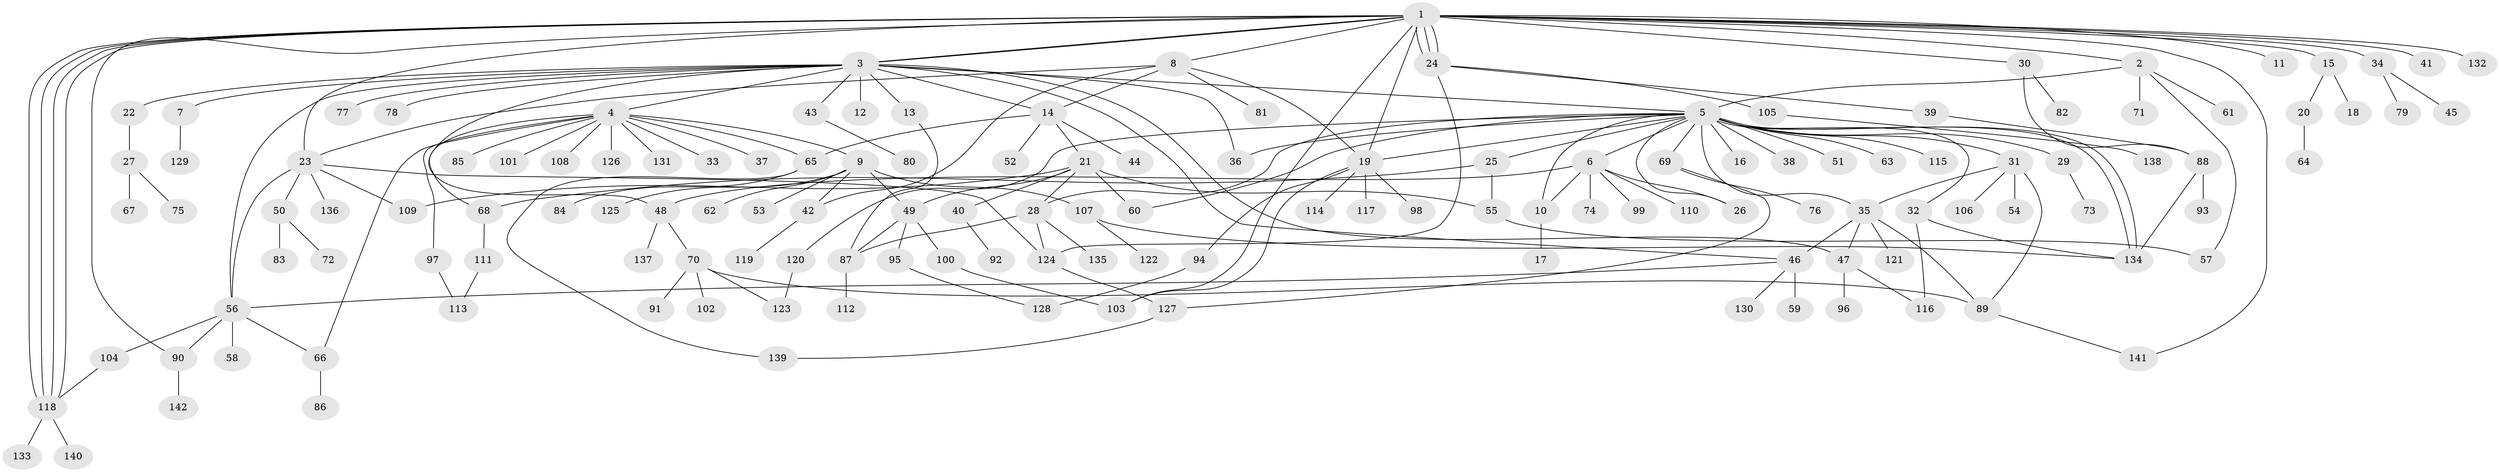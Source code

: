 // Generated by graph-tools (version 1.1) at 2025/26/03/09/25 03:26:04]
// undirected, 142 vertices, 193 edges
graph export_dot {
graph [start="1"]
  node [color=gray90,style=filled];
  1;
  2;
  3;
  4;
  5;
  6;
  7;
  8;
  9;
  10;
  11;
  12;
  13;
  14;
  15;
  16;
  17;
  18;
  19;
  20;
  21;
  22;
  23;
  24;
  25;
  26;
  27;
  28;
  29;
  30;
  31;
  32;
  33;
  34;
  35;
  36;
  37;
  38;
  39;
  40;
  41;
  42;
  43;
  44;
  45;
  46;
  47;
  48;
  49;
  50;
  51;
  52;
  53;
  54;
  55;
  56;
  57;
  58;
  59;
  60;
  61;
  62;
  63;
  64;
  65;
  66;
  67;
  68;
  69;
  70;
  71;
  72;
  73;
  74;
  75;
  76;
  77;
  78;
  79;
  80;
  81;
  82;
  83;
  84;
  85;
  86;
  87;
  88;
  89;
  90;
  91;
  92;
  93;
  94;
  95;
  96;
  97;
  98;
  99;
  100;
  101;
  102;
  103;
  104;
  105;
  106;
  107;
  108;
  109;
  110;
  111;
  112;
  113;
  114;
  115;
  116;
  117;
  118;
  119;
  120;
  121;
  122;
  123;
  124;
  125;
  126;
  127;
  128;
  129;
  130;
  131;
  132;
  133;
  134;
  135;
  136;
  137;
  138;
  139;
  140;
  141;
  142;
  1 -- 2;
  1 -- 3;
  1 -- 3;
  1 -- 8;
  1 -- 11;
  1 -- 15;
  1 -- 19;
  1 -- 23;
  1 -- 24;
  1 -- 24;
  1 -- 24;
  1 -- 30;
  1 -- 34;
  1 -- 41;
  1 -- 90;
  1 -- 103;
  1 -- 118;
  1 -- 118;
  1 -- 118;
  1 -- 118;
  1 -- 132;
  1 -- 141;
  2 -- 5;
  2 -- 57;
  2 -- 61;
  2 -- 71;
  3 -- 4;
  3 -- 5;
  3 -- 7;
  3 -- 12;
  3 -- 13;
  3 -- 14;
  3 -- 22;
  3 -- 36;
  3 -- 43;
  3 -- 46;
  3 -- 47;
  3 -- 48;
  3 -- 56;
  3 -- 77;
  3 -- 78;
  4 -- 9;
  4 -- 33;
  4 -- 37;
  4 -- 65;
  4 -- 66;
  4 -- 68;
  4 -- 85;
  4 -- 97;
  4 -- 101;
  4 -- 108;
  4 -- 126;
  4 -- 131;
  5 -- 6;
  5 -- 10;
  5 -- 16;
  5 -- 19;
  5 -- 25;
  5 -- 26;
  5 -- 28;
  5 -- 29;
  5 -- 31;
  5 -- 32;
  5 -- 35;
  5 -- 36;
  5 -- 38;
  5 -- 51;
  5 -- 60;
  5 -- 63;
  5 -- 69;
  5 -- 115;
  5 -- 120;
  5 -- 134;
  5 -- 134;
  6 -- 10;
  6 -- 26;
  6 -- 48;
  6 -- 74;
  6 -- 99;
  6 -- 110;
  7 -- 129;
  8 -- 14;
  8 -- 19;
  8 -- 23;
  8 -- 42;
  8 -- 81;
  9 -- 42;
  9 -- 49;
  9 -- 53;
  9 -- 62;
  9 -- 107;
  9 -- 125;
  10 -- 17;
  13 -- 87;
  14 -- 21;
  14 -- 44;
  14 -- 52;
  14 -- 65;
  15 -- 18;
  15 -- 20;
  19 -- 94;
  19 -- 98;
  19 -- 103;
  19 -- 114;
  19 -- 117;
  20 -- 64;
  21 -- 28;
  21 -- 40;
  21 -- 49;
  21 -- 55;
  21 -- 60;
  21 -- 109;
  22 -- 27;
  23 -- 50;
  23 -- 56;
  23 -- 109;
  23 -- 124;
  23 -- 136;
  24 -- 39;
  24 -- 105;
  24 -- 124;
  25 -- 55;
  25 -- 68;
  27 -- 67;
  27 -- 75;
  28 -- 87;
  28 -- 124;
  28 -- 135;
  29 -- 73;
  30 -- 82;
  30 -- 88;
  31 -- 35;
  31 -- 54;
  31 -- 89;
  31 -- 106;
  32 -- 116;
  32 -- 134;
  34 -- 45;
  34 -- 79;
  35 -- 46;
  35 -- 47;
  35 -- 89;
  35 -- 121;
  39 -- 88;
  40 -- 92;
  42 -- 119;
  43 -- 80;
  46 -- 56;
  46 -- 59;
  46 -- 130;
  47 -- 96;
  47 -- 116;
  48 -- 70;
  48 -- 137;
  49 -- 87;
  49 -- 95;
  49 -- 100;
  50 -- 72;
  50 -- 83;
  55 -- 57;
  56 -- 58;
  56 -- 66;
  56 -- 90;
  56 -- 104;
  65 -- 84;
  65 -- 139;
  66 -- 86;
  68 -- 111;
  69 -- 76;
  69 -- 127;
  70 -- 89;
  70 -- 91;
  70 -- 102;
  70 -- 123;
  87 -- 112;
  88 -- 93;
  88 -- 134;
  89 -- 141;
  90 -- 142;
  94 -- 128;
  95 -- 128;
  97 -- 113;
  100 -- 103;
  104 -- 118;
  105 -- 138;
  107 -- 122;
  107 -- 134;
  111 -- 113;
  118 -- 133;
  118 -- 140;
  120 -- 123;
  124 -- 127;
  127 -- 139;
}
